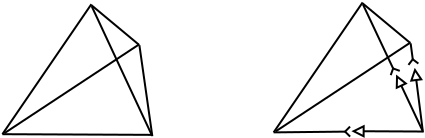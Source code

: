 <?xml version="1.0" encoding="UTF-8"?>
<dia:diagram xmlns:dia="http://www.lysator.liu.se/~alla/dia/">
  <dia:layer name="Background" visible="true" connectable="true" active="true">
    <dia:group>
      <dia:attribute name="meta">
        <dia:composite type="dict"/>
      </dia:attribute>
      <dia:attribute name="matrix"/>
      <dia:object type="Standard - Line" version="0" id="O0">
        <dia:attribute name="obj_pos">
          <dia:point val="9.95,4.75"/>
        </dia:attribute>
        <dia:attribute name="obj_bb">
          <dia:rectangle val="5.431,4.681;10.02,11.319"/>
        </dia:attribute>
        <dia:attribute name="conn_endpoints">
          <dia:point val="9.95,4.75"/>
          <dia:point val="5.5,11.25"/>
        </dia:attribute>
        <dia:attribute name="numcp">
          <dia:int val="1"/>
        </dia:attribute>
      </dia:object>
      <dia:object type="Standard - Line" version="0" id="O1">
        <dia:attribute name="obj_pos">
          <dia:point val="12.997,11.283"/>
        </dia:attribute>
        <dia:attribute name="obj_bb">
          <dia:rectangle val="5.45,11.2;13.047,11.334"/>
        </dia:attribute>
        <dia:attribute name="conn_endpoints">
          <dia:point val="12.997,11.283"/>
          <dia:point val="5.5,11.25"/>
        </dia:attribute>
        <dia:attribute name="numcp">
          <dia:int val="1"/>
        </dia:attribute>
      </dia:object>
      <dia:object type="Standard - Line" version="0" id="O2">
        <dia:attribute name="obj_pos">
          <dia:point val="9.964,4.85"/>
        </dia:attribute>
        <dia:attribute name="obj_bb">
          <dia:rectangle val="9.897,4.784;13.03,11.35"/>
        </dia:attribute>
        <dia:attribute name="conn_endpoints">
          <dia:point val="9.964,4.85"/>
          <dia:point val="12.964,11.283"/>
        </dia:attribute>
        <dia:attribute name="numcp">
          <dia:int val="1"/>
        </dia:attribute>
      </dia:object>
      <dia:object type="Standard - Line" version="0" id="O3">
        <dia:attribute name="obj_pos">
          <dia:point val="12.35,6.8"/>
        </dia:attribute>
        <dia:attribute name="obj_bb">
          <dia:rectangle val="12.293,6.743;13.054,11.406"/>
        </dia:attribute>
        <dia:attribute name="conn_endpoints">
          <dia:point val="12.35,6.8"/>
          <dia:point val="12.997,11.35"/>
        </dia:attribute>
        <dia:attribute name="numcp">
          <dia:int val="1"/>
        </dia:attribute>
      </dia:object>
      <dia:object type="Standard - Line" version="0" id="O4">
        <dia:attribute name="obj_pos">
          <dia:point val="12.35,6.75"/>
        </dia:attribute>
        <dia:attribute name="obj_bb">
          <dia:rectangle val="5.531,6.681;12.419,11.269"/>
        </dia:attribute>
        <dia:attribute name="conn_endpoints">
          <dia:point val="12.35,6.75"/>
          <dia:point val="5.6,11.2"/>
        </dia:attribute>
        <dia:attribute name="numcp">
          <dia:int val="1"/>
        </dia:attribute>
      </dia:object>
      <dia:object type="Standard - Line" version="0" id="O5">
        <dia:attribute name="obj_pos">
          <dia:point val="12.314,6.767"/>
        </dia:attribute>
        <dia:attribute name="obj_bb">
          <dia:rectangle val="9.88,4.73;12.384,6.837"/>
        </dia:attribute>
        <dia:attribute name="conn_endpoints">
          <dia:point val="12.314,6.767"/>
          <dia:point val="9.95,4.8"/>
        </dia:attribute>
        <dia:attribute name="numcp">
          <dia:int val="1"/>
        </dia:attribute>
      </dia:object>
    </dia:group>
    <dia:object type="Standard - Line" version="0" id="O6">
      <dia:attribute name="obj_pos">
        <dia:point val="23.513,4.66"/>
      </dia:attribute>
      <dia:attribute name="obj_bb">
        <dia:rectangle val="18.994,4.59;23.583,11.229"/>
      </dia:attribute>
      <dia:attribute name="conn_endpoints">
        <dia:point val="23.513,4.66"/>
        <dia:point val="19.063,11.159"/>
      </dia:attribute>
      <dia:attribute name="numcp">
        <dia:int val="1"/>
      </dia:attribute>
    </dia:object>
    <dia:object type="Standard - Line" version="0" id="O7">
      <dia:attribute name="obj_pos">
        <dia:point val="23.134,11.117"/>
      </dia:attribute>
      <dia:attribute name="obj_bb">
        <dia:rectangle val="19.013,10.799;23.204,11.44"/>
      </dia:attribute>
      <dia:attribute name="conn_endpoints">
        <dia:point val="23.134,11.117"/>
        <dia:point val="19.063,11.159"/>
      </dia:attribute>
      <dia:attribute name="numcp">
        <dia:int val="1"/>
      </dia:attribute>
      <dia:attribute name="start_arrow">
        <dia:enum val="25"/>
      </dia:attribute>
      <dia:attribute name="start_arrow_length">
        <dia:real val="0.5"/>
      </dia:attribute>
      <dia:attribute name="start_arrow_width">
        <dia:real val="0.5"/>
      </dia:attribute>
    </dia:object>
    <dia:object type="Standard - Line" version="0" id="O8">
      <dia:attribute name="obj_pos">
        <dia:point val="23.527,4.76"/>
      </dia:attribute>
      <dia:attribute name="obj_bb">
        <dia:rectangle val="23.461,4.693;25.434,8.483"/>
      </dia:attribute>
      <dia:attribute name="conn_endpoints">
        <dia:point val="23.527,4.76"/>
        <dia:point val="25.25,8.417"/>
      </dia:attribute>
      <dia:attribute name="numcp">
        <dia:int val="1"/>
      </dia:attribute>
      <dia:attribute name="end_arrow">
        <dia:enum val="25"/>
      </dia:attribute>
      <dia:attribute name="end_arrow_length">
        <dia:real val="0.5"/>
      </dia:attribute>
      <dia:attribute name="end_arrow_width">
        <dia:real val="0.5"/>
      </dia:attribute>
    </dia:object>
    <dia:object type="Standard - Line" version="0" id="O9">
      <dia:attribute name="obj_pos">
        <dia:point val="25.913,6.71"/>
      </dia:attribute>
      <dia:attribute name="obj_bb">
        <dia:rectangle val="25.733,6.653;26.369,8.07"/>
      </dia:attribute>
      <dia:attribute name="conn_endpoints">
        <dia:point val="25.913,6.71"/>
        <dia:point val="26.084,8"/>
      </dia:attribute>
      <dia:attribute name="numcp">
        <dia:int val="1"/>
      </dia:attribute>
      <dia:attribute name="end_arrow">
        <dia:enum val="25"/>
      </dia:attribute>
      <dia:attribute name="end_arrow_length">
        <dia:real val="0.5"/>
      </dia:attribute>
      <dia:attribute name="end_arrow_width">
        <dia:real val="0.5"/>
      </dia:attribute>
    </dia:object>
    <dia:object type="Standard - Line" version="0" id="O10">
      <dia:attribute name="obj_pos">
        <dia:point val="25.913,6.66"/>
      </dia:attribute>
      <dia:attribute name="obj_bb">
        <dia:rectangle val="19.094,6.59;25.983,11.179"/>
      </dia:attribute>
      <dia:attribute name="conn_endpoints">
        <dia:point val="25.913,6.66"/>
        <dia:point val="19.163,11.11"/>
      </dia:attribute>
      <dia:attribute name="numcp">
        <dia:int val="1"/>
      </dia:attribute>
    </dia:object>
    <dia:object type="Standard - Line" version="0" id="O11">
      <dia:attribute name="obj_pos">
        <dia:point val="25.877,6.676"/>
      </dia:attribute>
      <dia:attribute name="obj_bb">
        <dia:rectangle val="23.443,4.639;25.948,6.747"/>
      </dia:attribute>
      <dia:attribute name="conn_endpoints">
        <dia:point val="25.877,6.676"/>
        <dia:point val="23.513,4.71"/>
      </dia:attribute>
      <dia:attribute name="numcp">
        <dia:int val="1"/>
      </dia:attribute>
    </dia:object>
    <dia:object type="Standard - Line" version="0" id="O12">
      <dia:attribute name="obj_pos">
        <dia:point val="26.567,11.117"/>
      </dia:attribute>
      <dia:attribute name="obj_bb">
        <dia:rectangle val="22.9,10.772;26.617,11.434"/>
      </dia:attribute>
      <dia:attribute name="conn_endpoints">
        <dia:point val="26.567,11.117"/>
        <dia:point val="22.951,11.1"/>
      </dia:attribute>
      <dia:attribute name="numcp">
        <dia:int val="1"/>
      </dia:attribute>
      <dia:attribute name="end_arrow">
        <dia:enum val="12"/>
      </dia:attribute>
      <dia:attribute name="end_arrow_length">
        <dia:real val="0.5"/>
      </dia:attribute>
      <dia:attribute name="end_arrow_width">
        <dia:real val="0.5"/>
      </dia:attribute>
    </dia:object>
    <dia:object type="Standard - Line" version="0" id="O13">
      <dia:attribute name="obj_pos">
        <dia:point val="26.517,11.067"/>
      </dia:attribute>
      <dia:attribute name="obj_bb">
        <dia:rectangle val="25.873,7.877;26.573,11.123"/>
      </dia:attribute>
      <dia:attribute name="conn_endpoints">
        <dia:point val="26.517,11.067"/>
        <dia:point val="26.117,7.933"/>
      </dia:attribute>
      <dia:attribute name="numcp">
        <dia:int val="1"/>
      </dia:attribute>
      <dia:attribute name="end_arrow">
        <dia:enum val="12"/>
      </dia:attribute>
      <dia:attribute name="end_arrow_length">
        <dia:real val="0.5"/>
      </dia:attribute>
      <dia:attribute name="end_arrow_width">
        <dia:real val="0.5"/>
      </dia:attribute>
    </dia:object>
    <dia:object type="Standard - Line" version="0" id="O14">
      <dia:attribute name="obj_pos">
        <dia:point val="26.534,11.133"/>
      </dia:attribute>
      <dia:attribute name="obj_bb">
        <dia:rectangle val="25.117,8.2;26.6,11.2"/>
      </dia:attribute>
      <dia:attribute name="conn_endpoints">
        <dia:point val="26.534,11.133"/>
        <dia:point val="25.184,8.267"/>
      </dia:attribute>
      <dia:attribute name="numcp">
        <dia:int val="1"/>
      </dia:attribute>
      <dia:attribute name="end_arrow">
        <dia:enum val="12"/>
      </dia:attribute>
      <dia:attribute name="end_arrow_length">
        <dia:real val="0.5"/>
      </dia:attribute>
      <dia:attribute name="end_arrow_width">
        <dia:real val="0.5"/>
      </dia:attribute>
    </dia:object>
  </dia:layer>
</dia:diagram>
